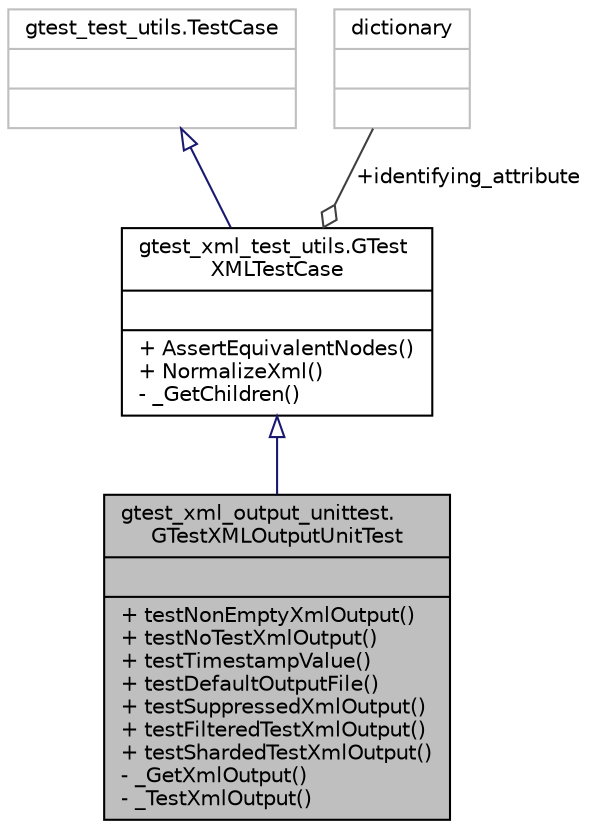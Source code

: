 digraph "gtest_xml_output_unittest.GTestXMLOutputUnitTest"
{
 // LATEX_PDF_SIZE
  bgcolor="transparent";
  edge [fontname="Helvetica",fontsize="10",labelfontname="Helvetica",labelfontsize="10"];
  node [fontname="Helvetica",fontsize="10",shape=record];
  Node1 [label="{gtest_xml_output_unittest.\lGTestXMLOutputUnitTest\n||+ testNonEmptyXmlOutput()\l+ testNoTestXmlOutput()\l+ testTimestampValue()\l+ testDefaultOutputFile()\l+ testSuppressedXmlOutput()\l+ testFilteredTestXmlOutput()\l+ testShardedTestXmlOutput()\l- _GetXmlOutput()\l- _TestXmlOutput()\l}",height=0.2,width=0.4,color="black", fillcolor="grey75", style="filled", fontcolor="black",tooltip=" "];
  Node2 -> Node1 [dir="back",color="midnightblue",fontsize="10",style="solid",arrowtail="onormal",fontname="Helvetica"];
  Node2 [label="{gtest_xml_test_utils.GTest\lXMLTestCase\n||+ AssertEquivalentNodes()\l+ NormalizeXml()\l- _GetChildren()\l}",height=0.2,width=0.4,color="black",URL="$classgtest__xml__test__utils_1_1GTestXMLTestCase.html",tooltip=" "];
  Node3 -> Node2 [dir="back",color="midnightblue",fontsize="10",style="solid",arrowtail="onormal",fontname="Helvetica"];
  Node3 [label="{gtest_test_utils.TestCase\n||}",height=0.2,width=0.4,color="grey75",tooltip=" "];
  Node4 -> Node2 [color="grey25",fontsize="10",style="solid",label=" +identifying_attribute" ,arrowhead="odiamond",fontname="Helvetica"];
  Node4 [label="{dictionary\n||}",height=0.2,width=0.4,color="grey75",tooltip=" "];
}
